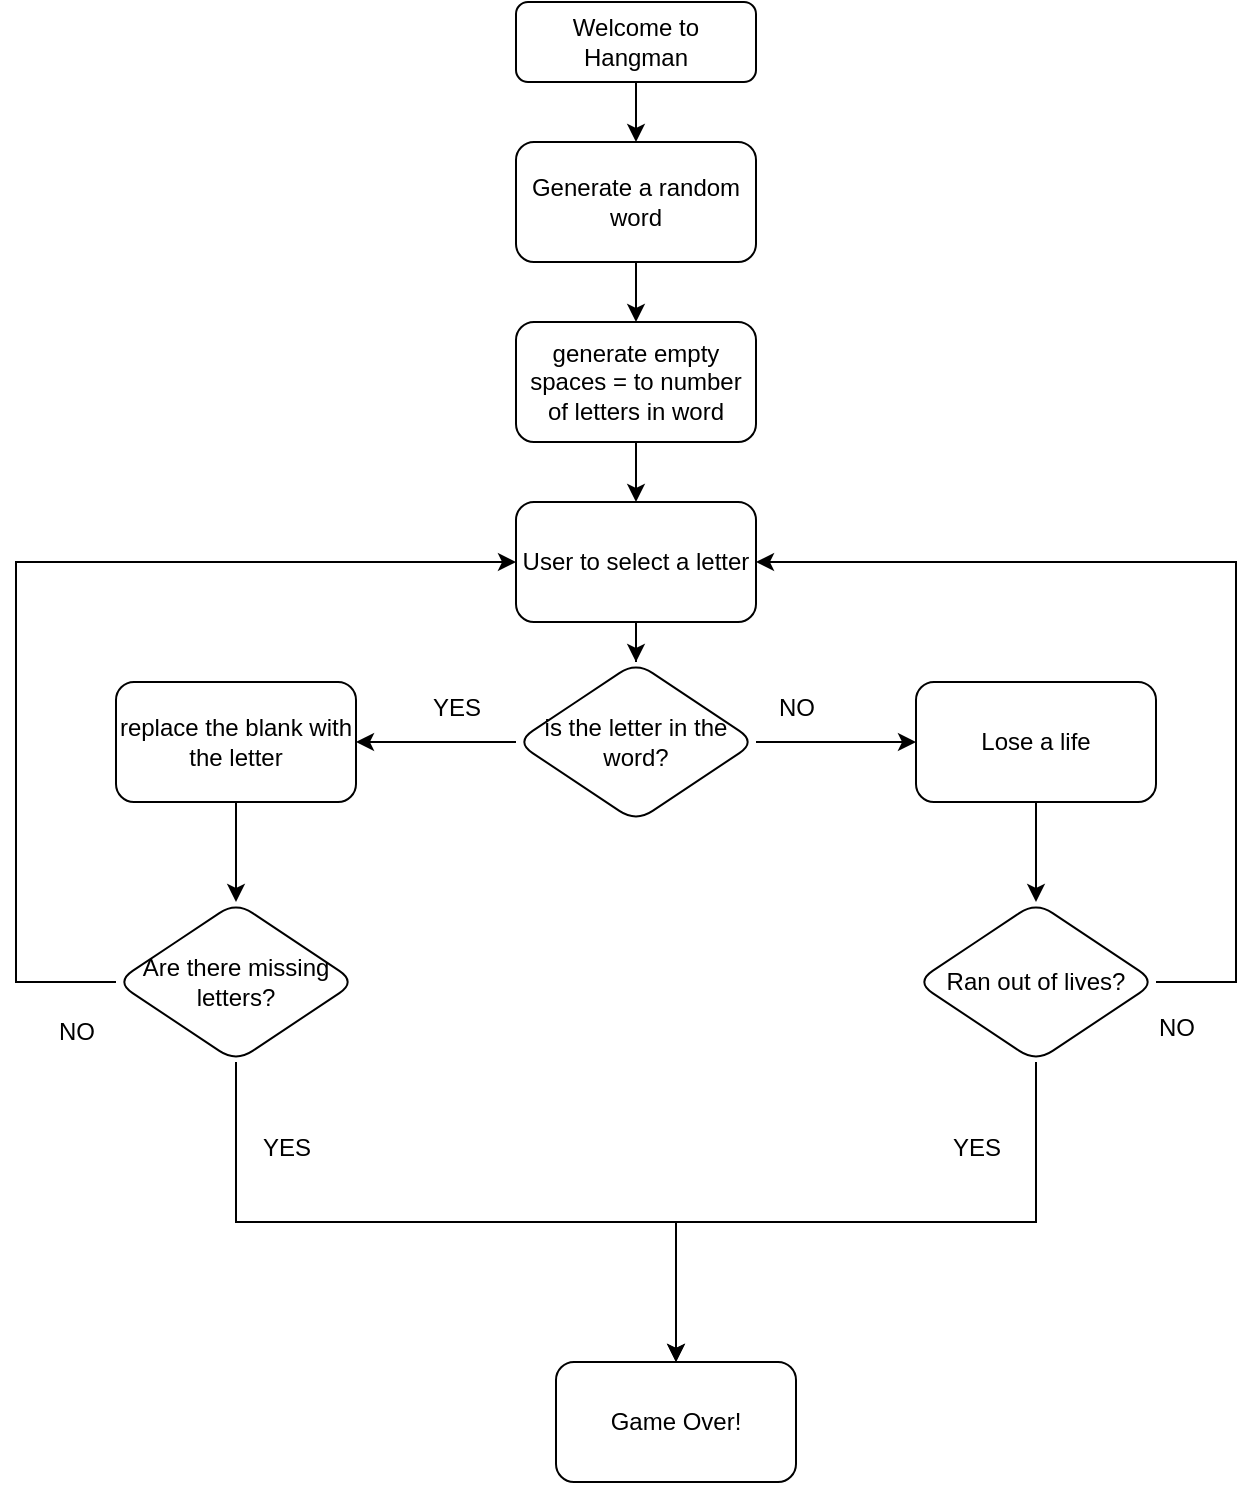 <mxfile version="21.7.5" type="github">
  <diagram id="C5RBs43oDa-KdzZeNtuy" name="Page-1">
    <mxGraphModel dx="1419" dy="651" grid="1" gridSize="10" guides="1" tooltips="1" connect="1" arrows="1" fold="1" page="1" pageScale="1" pageWidth="827" pageHeight="1169" math="0" shadow="0">
      <root>
        <mxCell id="WIyWlLk6GJQsqaUBKTNV-0" />
        <mxCell id="WIyWlLk6GJQsqaUBKTNV-1" parent="WIyWlLk6GJQsqaUBKTNV-0" />
        <mxCell id="AJLxG5e4hJF3SBuOaF8q-6" value="" style="edgeStyle=orthogonalEdgeStyle;rounded=0;orthogonalLoop=1;jettySize=auto;html=1;" edge="1" parent="WIyWlLk6GJQsqaUBKTNV-1" source="WIyWlLk6GJQsqaUBKTNV-3" target="AJLxG5e4hJF3SBuOaF8q-3">
          <mxGeometry relative="1" as="geometry" />
        </mxCell>
        <mxCell id="WIyWlLk6GJQsqaUBKTNV-3" value="Welcome to Hangman" style="rounded=1;whiteSpace=wrap;html=1;fontSize=12;glass=0;strokeWidth=1;shadow=0;" parent="WIyWlLk6GJQsqaUBKTNV-1" vertex="1">
          <mxGeometry x="160" y="70" width="120" height="40" as="geometry" />
        </mxCell>
        <mxCell id="AJLxG5e4hJF3SBuOaF8q-5" value="" style="edgeStyle=orthogonalEdgeStyle;rounded=0;orthogonalLoop=1;jettySize=auto;html=1;" edge="1" parent="WIyWlLk6GJQsqaUBKTNV-1" source="AJLxG5e4hJF3SBuOaF8q-3" target="AJLxG5e4hJF3SBuOaF8q-4">
          <mxGeometry relative="1" as="geometry" />
        </mxCell>
        <mxCell id="AJLxG5e4hJF3SBuOaF8q-3" value="Generate a random word" style="rounded=1;whiteSpace=wrap;html=1;" vertex="1" parent="WIyWlLk6GJQsqaUBKTNV-1">
          <mxGeometry x="160" y="140" width="120" height="60" as="geometry" />
        </mxCell>
        <mxCell id="AJLxG5e4hJF3SBuOaF8q-8" value="" style="edgeStyle=orthogonalEdgeStyle;rounded=0;orthogonalLoop=1;jettySize=auto;html=1;" edge="1" parent="WIyWlLk6GJQsqaUBKTNV-1" source="AJLxG5e4hJF3SBuOaF8q-4" target="AJLxG5e4hJF3SBuOaF8q-7">
          <mxGeometry relative="1" as="geometry" />
        </mxCell>
        <mxCell id="AJLxG5e4hJF3SBuOaF8q-4" value="generate empty spaces = to number of letters in word" style="rounded=1;whiteSpace=wrap;html=1;" vertex="1" parent="WIyWlLk6GJQsqaUBKTNV-1">
          <mxGeometry x="160" y="230" width="120" height="60" as="geometry" />
        </mxCell>
        <mxCell id="AJLxG5e4hJF3SBuOaF8q-12" value="" style="edgeStyle=orthogonalEdgeStyle;rounded=0;orthogonalLoop=1;jettySize=auto;html=1;" edge="1" parent="WIyWlLk6GJQsqaUBKTNV-1" source="AJLxG5e4hJF3SBuOaF8q-7" target="AJLxG5e4hJF3SBuOaF8q-11">
          <mxGeometry relative="1" as="geometry" />
        </mxCell>
        <mxCell id="AJLxG5e4hJF3SBuOaF8q-7" value="User to select a letter" style="whiteSpace=wrap;html=1;rounded=1;" vertex="1" parent="WIyWlLk6GJQsqaUBKTNV-1">
          <mxGeometry x="160" y="320" width="120" height="60" as="geometry" />
        </mxCell>
        <mxCell id="AJLxG5e4hJF3SBuOaF8q-14" value="" style="edgeStyle=orthogonalEdgeStyle;rounded=0;orthogonalLoop=1;jettySize=auto;html=1;" edge="1" parent="WIyWlLk6GJQsqaUBKTNV-1" source="AJLxG5e4hJF3SBuOaF8q-11" target="AJLxG5e4hJF3SBuOaF8q-13">
          <mxGeometry relative="1" as="geometry" />
        </mxCell>
        <mxCell id="AJLxG5e4hJF3SBuOaF8q-17" value="" style="edgeStyle=orthogonalEdgeStyle;rounded=0;orthogonalLoop=1;jettySize=auto;html=1;" edge="1" parent="WIyWlLk6GJQsqaUBKTNV-1" source="AJLxG5e4hJF3SBuOaF8q-11" target="AJLxG5e4hJF3SBuOaF8q-16">
          <mxGeometry relative="1" as="geometry" />
        </mxCell>
        <mxCell id="AJLxG5e4hJF3SBuOaF8q-11" value="is the letter in the word?" style="rhombus;whiteSpace=wrap;html=1;rounded=1;" vertex="1" parent="WIyWlLk6GJQsqaUBKTNV-1">
          <mxGeometry x="160" y="400" width="120" height="80" as="geometry" />
        </mxCell>
        <mxCell id="AJLxG5e4hJF3SBuOaF8q-20" value="" style="edgeStyle=orthogonalEdgeStyle;rounded=0;orthogonalLoop=1;jettySize=auto;html=1;" edge="1" parent="WIyWlLk6GJQsqaUBKTNV-1" source="AJLxG5e4hJF3SBuOaF8q-13" target="AJLxG5e4hJF3SBuOaF8q-19">
          <mxGeometry relative="1" as="geometry" />
        </mxCell>
        <mxCell id="AJLxG5e4hJF3SBuOaF8q-13" value="replace the blank with the letter" style="whiteSpace=wrap;html=1;rounded=1;" vertex="1" parent="WIyWlLk6GJQsqaUBKTNV-1">
          <mxGeometry x="-40" y="410" width="120" height="60" as="geometry" />
        </mxCell>
        <mxCell id="AJLxG5e4hJF3SBuOaF8q-15" value="YES" style="text;html=1;align=center;verticalAlign=middle;resizable=0;points=[];autosize=1;strokeColor=none;fillColor=none;" vertex="1" parent="WIyWlLk6GJQsqaUBKTNV-1">
          <mxGeometry x="105" y="408" width="50" height="30" as="geometry" />
        </mxCell>
        <mxCell id="AJLxG5e4hJF3SBuOaF8q-29" value="" style="edgeStyle=orthogonalEdgeStyle;rounded=0;orthogonalLoop=1;jettySize=auto;html=1;" edge="1" parent="WIyWlLk6GJQsqaUBKTNV-1" source="AJLxG5e4hJF3SBuOaF8q-16" target="AJLxG5e4hJF3SBuOaF8q-28">
          <mxGeometry relative="1" as="geometry" />
        </mxCell>
        <mxCell id="AJLxG5e4hJF3SBuOaF8q-16" value="Lose a life" style="whiteSpace=wrap;html=1;rounded=1;" vertex="1" parent="WIyWlLk6GJQsqaUBKTNV-1">
          <mxGeometry x="360" y="410" width="120" height="60" as="geometry" />
        </mxCell>
        <mxCell id="AJLxG5e4hJF3SBuOaF8q-18" value="NO" style="text;html=1;align=center;verticalAlign=middle;resizable=0;points=[];autosize=1;strokeColor=none;fillColor=none;" vertex="1" parent="WIyWlLk6GJQsqaUBKTNV-1">
          <mxGeometry x="280" y="408" width="40" height="30" as="geometry" />
        </mxCell>
        <mxCell id="AJLxG5e4hJF3SBuOaF8q-21" style="edgeStyle=orthogonalEdgeStyle;rounded=0;orthogonalLoop=1;jettySize=auto;html=1;entryX=0;entryY=0.5;entryDx=0;entryDy=0;" edge="1" parent="WIyWlLk6GJQsqaUBKTNV-1" source="AJLxG5e4hJF3SBuOaF8q-19" target="AJLxG5e4hJF3SBuOaF8q-7">
          <mxGeometry relative="1" as="geometry">
            <Array as="points">
              <mxPoint x="-90" y="560" />
              <mxPoint x="-90" y="350" />
            </Array>
          </mxGeometry>
        </mxCell>
        <mxCell id="AJLxG5e4hJF3SBuOaF8q-27" value="" style="edgeStyle=orthogonalEdgeStyle;rounded=0;orthogonalLoop=1;jettySize=auto;html=1;" edge="1" parent="WIyWlLk6GJQsqaUBKTNV-1" source="AJLxG5e4hJF3SBuOaF8q-19" target="AJLxG5e4hJF3SBuOaF8q-26">
          <mxGeometry relative="1" as="geometry">
            <Array as="points">
              <mxPoint x="20" y="680" />
              <mxPoint x="240" y="680" />
            </Array>
          </mxGeometry>
        </mxCell>
        <mxCell id="AJLxG5e4hJF3SBuOaF8q-19" value="Are there missing letters?" style="rhombus;whiteSpace=wrap;html=1;rounded=1;" vertex="1" parent="WIyWlLk6GJQsqaUBKTNV-1">
          <mxGeometry x="-40" y="520" width="120" height="80" as="geometry" />
        </mxCell>
        <mxCell id="AJLxG5e4hJF3SBuOaF8q-22" value="NO" style="text;html=1;align=center;verticalAlign=middle;resizable=0;points=[];autosize=1;strokeColor=none;fillColor=none;" vertex="1" parent="WIyWlLk6GJQsqaUBKTNV-1">
          <mxGeometry x="-80" y="570" width="40" height="30" as="geometry" />
        </mxCell>
        <mxCell id="AJLxG5e4hJF3SBuOaF8q-26" value="Game Over!" style="whiteSpace=wrap;html=1;rounded=1;" vertex="1" parent="WIyWlLk6GJQsqaUBKTNV-1">
          <mxGeometry x="180" y="750" width="120" height="60" as="geometry" />
        </mxCell>
        <mxCell id="AJLxG5e4hJF3SBuOaF8q-30" style="edgeStyle=orthogonalEdgeStyle;rounded=0;orthogonalLoop=1;jettySize=auto;html=1;entryX=1;entryY=0.5;entryDx=0;entryDy=0;" edge="1" parent="WIyWlLk6GJQsqaUBKTNV-1" source="AJLxG5e4hJF3SBuOaF8q-28" target="AJLxG5e4hJF3SBuOaF8q-7">
          <mxGeometry relative="1" as="geometry">
            <Array as="points">
              <mxPoint x="520" y="560" />
              <mxPoint x="520" y="350" />
            </Array>
          </mxGeometry>
        </mxCell>
        <mxCell id="AJLxG5e4hJF3SBuOaF8q-32" style="edgeStyle=orthogonalEdgeStyle;rounded=0;orthogonalLoop=1;jettySize=auto;html=1;entryX=0.5;entryY=0;entryDx=0;entryDy=0;" edge="1" parent="WIyWlLk6GJQsqaUBKTNV-1" source="AJLxG5e4hJF3SBuOaF8q-28" target="AJLxG5e4hJF3SBuOaF8q-26">
          <mxGeometry relative="1" as="geometry">
            <Array as="points">
              <mxPoint x="420" y="680" />
              <mxPoint x="240" y="680" />
            </Array>
          </mxGeometry>
        </mxCell>
        <mxCell id="AJLxG5e4hJF3SBuOaF8q-28" value="Ran out of lives?" style="rhombus;whiteSpace=wrap;html=1;rounded=1;" vertex="1" parent="WIyWlLk6GJQsqaUBKTNV-1">
          <mxGeometry x="360" y="520" width="120" height="80" as="geometry" />
        </mxCell>
        <mxCell id="AJLxG5e4hJF3SBuOaF8q-31" value="NO" style="text;html=1;align=center;verticalAlign=middle;resizable=0;points=[];autosize=1;strokeColor=none;fillColor=none;" vertex="1" parent="WIyWlLk6GJQsqaUBKTNV-1">
          <mxGeometry x="470" y="568" width="40" height="30" as="geometry" />
        </mxCell>
        <mxCell id="AJLxG5e4hJF3SBuOaF8q-33" value="YES" style="text;html=1;align=center;verticalAlign=middle;resizable=0;points=[];autosize=1;strokeColor=none;fillColor=none;" vertex="1" parent="WIyWlLk6GJQsqaUBKTNV-1">
          <mxGeometry x="365" y="628" width="50" height="30" as="geometry" />
        </mxCell>
        <mxCell id="AJLxG5e4hJF3SBuOaF8q-34" value="YES" style="text;html=1;align=center;verticalAlign=middle;resizable=0;points=[];autosize=1;strokeColor=none;fillColor=none;" vertex="1" parent="WIyWlLk6GJQsqaUBKTNV-1">
          <mxGeometry x="20" y="628" width="50" height="30" as="geometry" />
        </mxCell>
      </root>
    </mxGraphModel>
  </diagram>
</mxfile>
